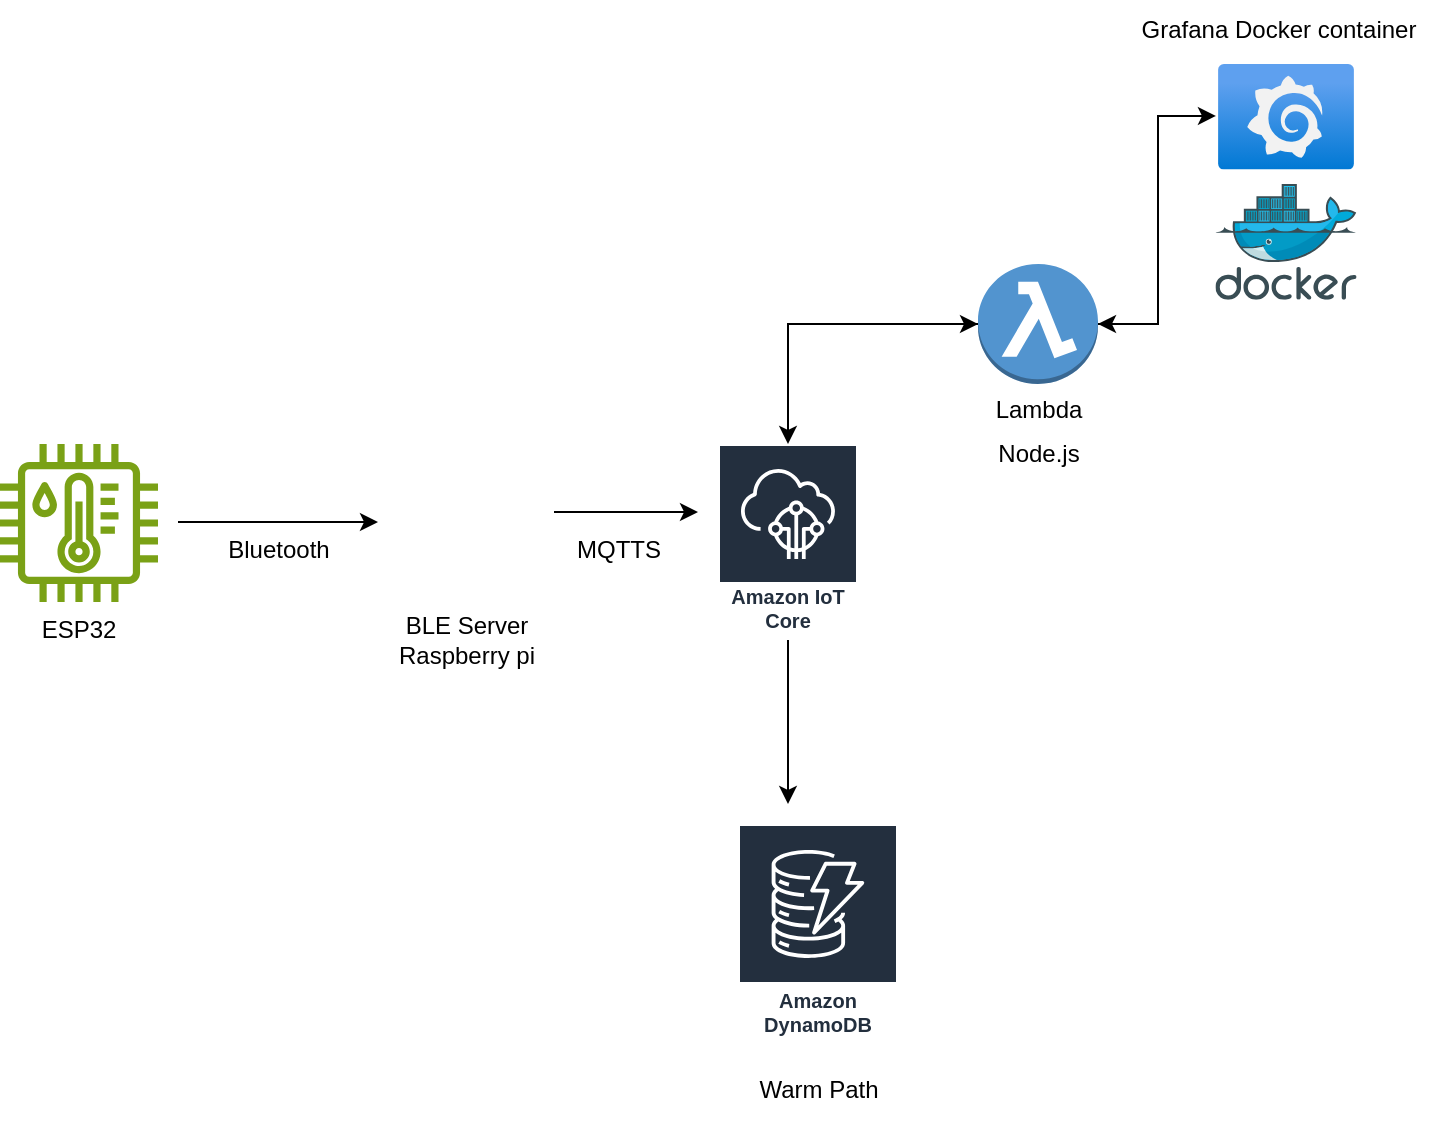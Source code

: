 <mxfile version="24.7.17">
  <diagram name="Page-1" id="uZcZkSS4xPpbXkhNNTig">
    <mxGraphModel dx="857" dy="596" grid="1" gridSize="10" guides="1" tooltips="1" connect="1" arrows="1" fold="1" page="1" pageScale="1" pageWidth="827" pageHeight="1169" math="0" shadow="0">
      <root>
        <mxCell id="0" />
        <mxCell id="1" parent="0" />
        <mxCell id="tSSiqAJm4a54m3hdKAHi-13" style="edgeStyle=orthogonalEdgeStyle;rounded=0;orthogonalLoop=1;jettySize=auto;html=1;" parent="1" source="tSSiqAJm4a54m3hdKAHi-2" edge="1">
          <mxGeometry relative="1" as="geometry">
            <mxPoint x="440" y="284" as="targetPoint" />
          </mxGeometry>
        </mxCell>
        <mxCell id="tSSiqAJm4a54m3hdKAHi-2" value="" style="shape=image;html=1;verticalAlign=top;verticalLabelPosition=bottom;labelBackgroundColor=#ffffff;imageAspect=0;aspect=fixed;image=https://cdn1.iconfinder.com/data/icons/fruit-136/64/Fruit_iconfree_Filled_Outline_raspberry-healthy-organic-food-fruit_icon-128.png" parent="1" vertex="1">
          <mxGeometry x="280" y="240" width="88" height="88" as="geometry" />
        </mxCell>
        <mxCell id="tSSiqAJm4a54m3hdKAHi-9" style="edgeStyle=orthogonalEdgeStyle;rounded=0;orthogonalLoop=1;jettySize=auto;html=1;" parent="1" edge="1">
          <mxGeometry relative="1" as="geometry">
            <mxPoint x="280" y="289" as="targetPoint" />
            <mxPoint x="180" y="289" as="sourcePoint" />
            <Array as="points">
              <mxPoint x="230" y="289.5" />
              <mxPoint x="230" y="289.5" />
            </Array>
          </mxGeometry>
        </mxCell>
        <mxCell id="tSSiqAJm4a54m3hdKAHi-5" value="" style="sketch=0;outlineConnect=0;fontColor=#232F3E;gradientColor=none;fillColor=#7AA116;strokeColor=none;dashed=0;verticalLabelPosition=bottom;verticalAlign=top;align=center;html=1;fontSize=12;fontStyle=0;aspect=fixed;pointerEvents=1;shape=mxgraph.aws4.iot_thing_temperature_humidity_sensor;" parent="1" vertex="1">
          <mxGeometry x="91" y="250" width="79" height="79" as="geometry" />
        </mxCell>
        <mxCell id="tSSiqAJm4a54m3hdKAHi-6" value="ESP32" style="text;html=1;align=center;verticalAlign=middle;resizable=0;points=[];autosize=1;strokeColor=none;fillColor=none;" parent="1" vertex="1">
          <mxGeometry x="100" y="328" width="60" height="30" as="geometry" />
        </mxCell>
        <mxCell id="tSSiqAJm4a54m3hdKAHi-7" value="BLE Server&lt;div&gt;Raspberry pi&lt;/div&gt;" style="text;html=1;align=center;verticalAlign=middle;resizable=0;points=[];autosize=1;strokeColor=none;fillColor=none;" parent="1" vertex="1">
          <mxGeometry x="279" y="328" width="90" height="40" as="geometry" />
        </mxCell>
        <mxCell id="tSSiqAJm4a54m3hdKAHi-10" value="Bluetooth" style="text;html=1;align=center;verticalAlign=middle;resizable=0;points=[];autosize=1;strokeColor=none;fillColor=none;" parent="1" vertex="1">
          <mxGeometry x="195" y="288" width="70" height="30" as="geometry" />
        </mxCell>
        <mxCell id="tSSiqAJm4a54m3hdKAHi-18" style="edgeStyle=orthogonalEdgeStyle;rounded=0;orthogonalLoop=1;jettySize=auto;html=1;" parent="1" source="tSSiqAJm4a54m3hdKAHi-12" edge="1">
          <mxGeometry relative="1" as="geometry">
            <mxPoint x="485" y="430" as="targetPoint" />
          </mxGeometry>
        </mxCell>
        <mxCell id="tSSiqAJm4a54m3hdKAHi-12" value="Amazon IoT Core" style="sketch=0;outlineConnect=0;fontColor=#232F3E;gradientColor=none;strokeColor=#ffffff;fillColor=#232F3E;dashed=0;verticalLabelPosition=middle;verticalAlign=bottom;align=center;html=1;whiteSpace=wrap;fontSize=10;fontStyle=1;spacing=3;shape=mxgraph.aws4.productIcon;prIcon=mxgraph.aws4.iot_core;" parent="1" vertex="1">
          <mxGeometry x="450" y="250" width="70" height="98" as="geometry" />
        </mxCell>
        <mxCell id="tSSiqAJm4a54m3hdKAHi-14" value="MQTTS" style="text;html=1;align=center;verticalAlign=middle;resizable=0;points=[];autosize=1;strokeColor=none;fillColor=none;" parent="1" vertex="1">
          <mxGeometry x="365" y="288" width="70" height="30" as="geometry" />
        </mxCell>
        <mxCell id="tSSiqAJm4a54m3hdKAHi-15" value="Amazon DynamoDB" style="sketch=0;outlineConnect=0;fontColor=#232F3E;gradientColor=none;strokeColor=#ffffff;fillColor=#232F3E;dashed=0;verticalLabelPosition=middle;verticalAlign=bottom;align=center;html=1;whiteSpace=wrap;fontSize=10;fontStyle=1;spacing=3;shape=mxgraph.aws4.productIcon;prIcon=mxgraph.aws4.dynamodb;" parent="1" vertex="1">
          <mxGeometry x="460" y="440" width="80" height="110" as="geometry" />
        </mxCell>
        <mxCell id="QUkb3r8d57U6mnRRryhz-6" style="rounded=0;orthogonalLoop=1;jettySize=auto;html=1;exitX=0;exitY=0.5;exitDx=0;exitDy=0;exitPerimeter=0;edgeStyle=orthogonalEdgeStyle;" edge="1" parent="1" source="tSSiqAJm4a54m3hdKAHi-16" target="tSSiqAJm4a54m3hdKAHi-12">
          <mxGeometry relative="1" as="geometry">
            <mxPoint x="580" y="190" as="targetPoint" />
          </mxGeometry>
        </mxCell>
        <mxCell id="tSSiqAJm4a54m3hdKAHi-16" value="" style="outlineConnect=0;dashed=0;verticalLabelPosition=bottom;verticalAlign=top;align=center;html=1;shape=mxgraph.aws3.lambda_function;fillColor=#5294CF;gradientColor=none;" parent="1" vertex="1">
          <mxGeometry x="580" y="160" width="60" height="60" as="geometry" />
        </mxCell>
        <mxCell id="tSSiqAJm4a54m3hdKAHi-17" value="" style="image;aspect=fixed;html=1;points=[];align=center;fontSize=12;image=img/lib/azure2/other/Grafana.svg;" parent="1" vertex="1">
          <mxGeometry x="700" y="60" width="68" height="52.8" as="geometry" />
        </mxCell>
        <mxCell id="tSSiqAJm4a54m3hdKAHi-20" style="edgeStyle=orthogonalEdgeStyle;rounded=0;orthogonalLoop=1;jettySize=auto;html=1;entryX=-0.015;entryY=0.492;entryDx=0;entryDy=0;entryPerimeter=0;" parent="1" source="tSSiqAJm4a54m3hdKAHi-16" target="tSSiqAJm4a54m3hdKAHi-17" edge="1">
          <mxGeometry relative="1" as="geometry" />
        </mxCell>
        <mxCell id="gvnCuZZNIEv_WuvsDQQA-2" value="Warm Path" style="text;html=1;align=center;verticalAlign=middle;resizable=0;points=[];autosize=1;strokeColor=none;fillColor=none;" parent="1" vertex="1">
          <mxGeometry x="460" y="558" width="80" height="30" as="geometry" />
        </mxCell>
        <mxCell id="gvnCuZZNIEv_WuvsDQQA-3" value="Lambda" style="text;html=1;align=center;verticalAlign=middle;resizable=0;points=[];autosize=1;strokeColor=none;fillColor=none;" parent="1" vertex="1">
          <mxGeometry x="575" y="218" width="70" height="30" as="geometry" />
        </mxCell>
        <mxCell id="gvnCuZZNIEv_WuvsDQQA-5" value="" style="image;sketch=0;aspect=fixed;html=1;points=[];align=center;fontSize=12;image=img/lib/mscae/Docker.svg;" parent="1" vertex="1">
          <mxGeometry x="698.71" y="120" width="70.59" height="57.88" as="geometry" />
        </mxCell>
        <mxCell id="gvnCuZZNIEv_WuvsDQQA-6" value="Grafana Docker container" style="text;html=1;align=center;verticalAlign=middle;resizable=0;points=[];autosize=1;strokeColor=none;fillColor=none;" parent="1" vertex="1">
          <mxGeometry x="650" y="28" width="160" height="30" as="geometry" />
        </mxCell>
        <mxCell id="QUkb3r8d57U6mnRRryhz-1" value="Node.js" style="text;html=1;align=center;verticalAlign=middle;resizable=0;points=[];autosize=1;strokeColor=none;fillColor=none;" vertex="1" parent="1">
          <mxGeometry x="580" y="240" width="60" height="30" as="geometry" />
        </mxCell>
        <mxCell id="QUkb3r8d57U6mnRRryhz-10" value="" style="endArrow=classic;html=1;rounded=0;entryX=0;entryY=0.5;entryDx=0;entryDy=0;entryPerimeter=0;" edge="1" parent="1" target="tSSiqAJm4a54m3hdKAHi-16">
          <mxGeometry width="50" height="50" relative="1" as="geometry">
            <mxPoint x="510" y="190" as="sourcePoint" />
            <mxPoint x="560" y="140" as="targetPoint" />
          </mxGeometry>
        </mxCell>
        <mxCell id="QUkb3r8d57U6mnRRryhz-11" value="" style="endArrow=classic;html=1;rounded=0;entryX=1;entryY=0.5;entryDx=0;entryDy=0;entryPerimeter=0;" edge="1" parent="1" target="tSSiqAJm4a54m3hdKAHi-16">
          <mxGeometry width="50" height="50" relative="1" as="geometry">
            <mxPoint x="670" y="190" as="sourcePoint" />
            <mxPoint x="650" y="180" as="targetPoint" />
          </mxGeometry>
        </mxCell>
      </root>
    </mxGraphModel>
  </diagram>
</mxfile>
